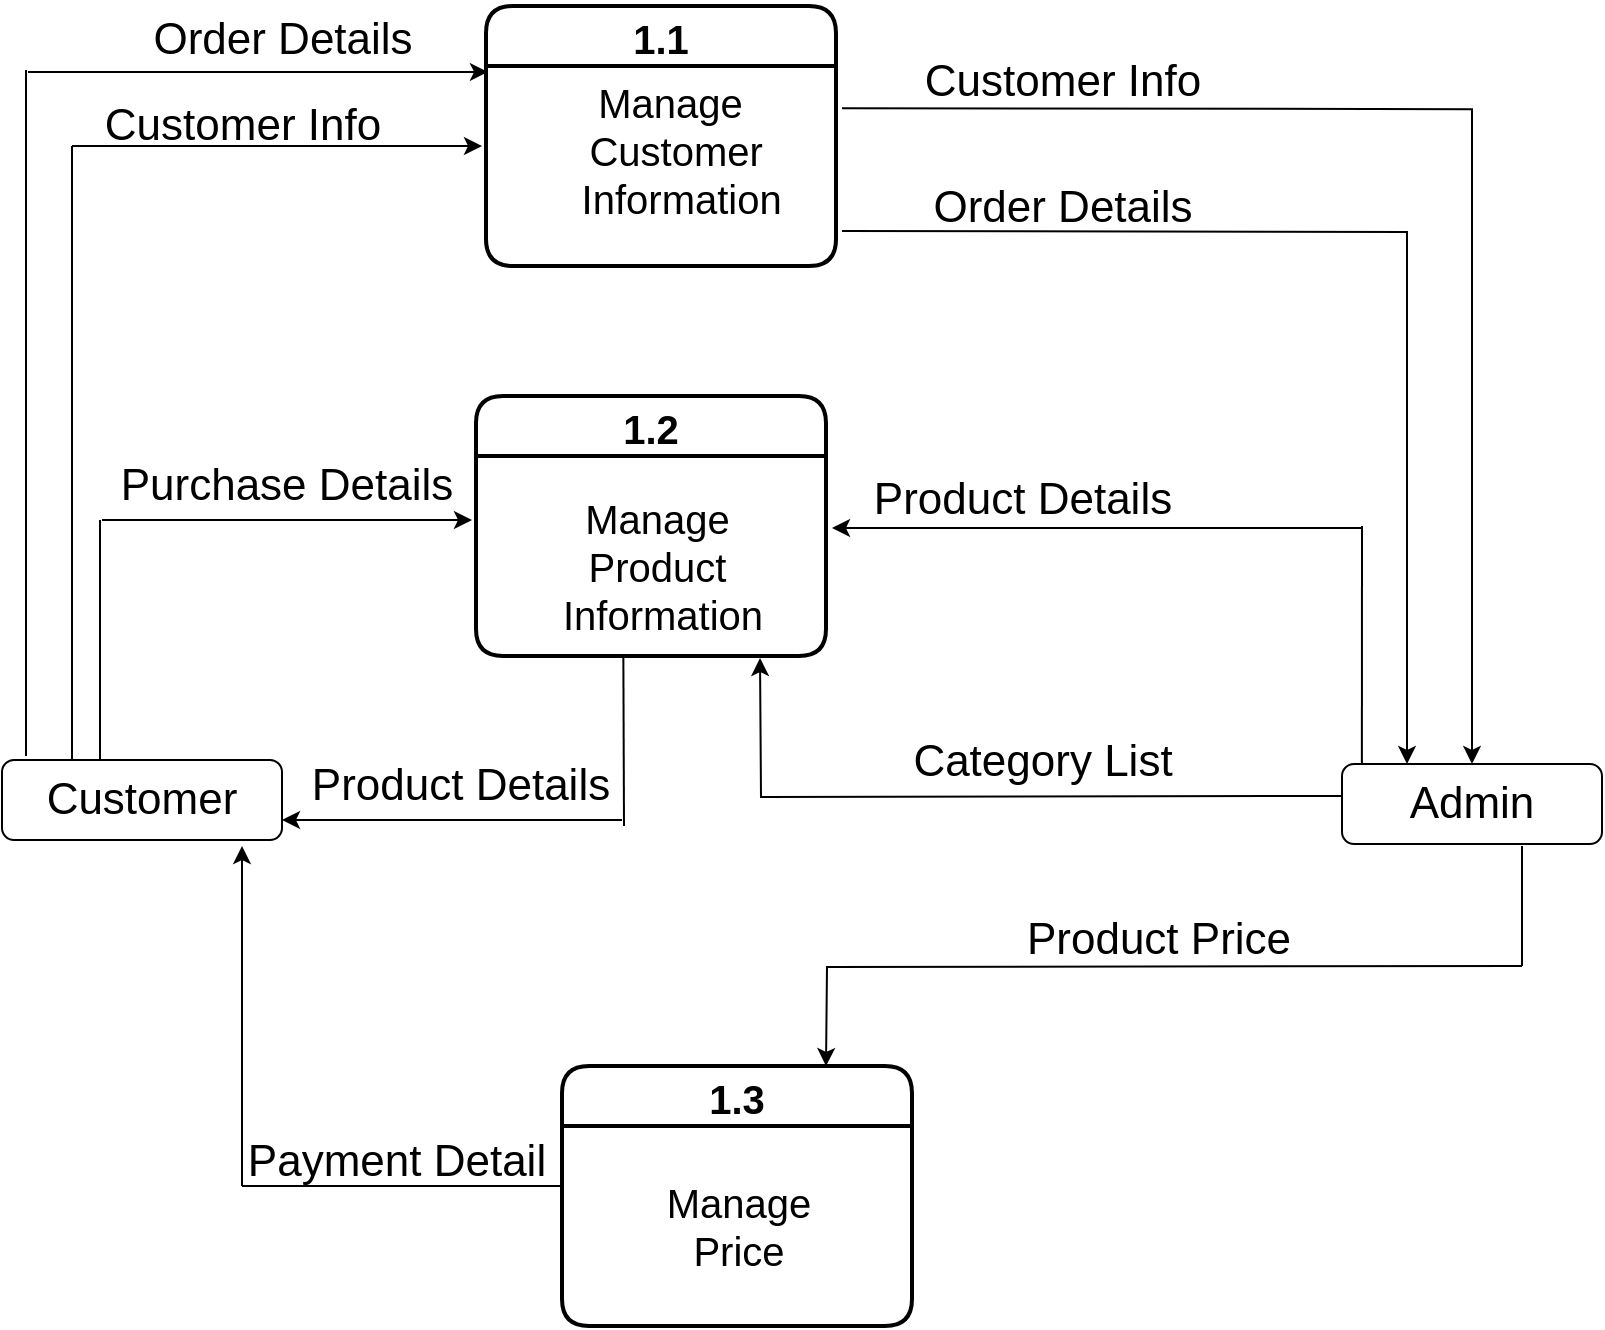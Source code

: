 <mxfile version="20.2.3" type="device"><diagram id="Fj1EJ58r4MOdtGKv53_K" name="Page-1"><mxGraphModel dx="1038" dy="489" grid="1" gridSize="10" guides="1" tooltips="1" connect="1" arrows="1" fold="1" page="1" pageScale="1" pageWidth="850" pageHeight="1100" math="0" shadow="0"><root><mxCell id="0"/><mxCell id="1" parent="0"/><mxCell id="CTztz54GVk0BuZroyiYz-2" value="&lt;font style=&quot;font-size: 22px;&quot;&gt;Customer&lt;/font&gt;" style="rounded=1;whiteSpace=wrap;html=1;" parent="1" vertex="1"><mxGeometry x="20" y="677" width="140" height="40" as="geometry"/></mxCell><mxCell id="sKguJkPbyLUtM67C4nsq-4" style="edgeStyle=orthogonalEdgeStyle;rounded=0;orthogonalLoop=1;jettySize=auto;html=1;entryX=0.75;entryY=0;entryDx=0;entryDy=0;" parent="1" edge="1"><mxGeometry relative="1" as="geometry"><mxPoint x="780" y="780" as="sourcePoint"/><mxPoint x="432" y="830" as="targetPoint"/></mxGeometry></mxCell><mxCell id="sKguJkPbyLUtM67C4nsq-13" style="edgeStyle=orthogonalEdgeStyle;rounded=0;orthogonalLoop=1;jettySize=auto;html=1;" parent="1" edge="1"><mxGeometry relative="1" as="geometry"><mxPoint x="399" y="626" as="targetPoint"/><mxPoint x="690" y="695" as="sourcePoint"/></mxGeometry></mxCell><mxCell id="CTztz54GVk0BuZroyiYz-3" value="&lt;font style=&quot;font-size: 22px;&quot;&gt;Admin&lt;/font&gt;" style="rounded=1;whiteSpace=wrap;html=1;" parent="1" vertex="1"><mxGeometry x="690" y="679" width="130" height="40" as="geometry"/></mxCell><mxCell id="CTztz54GVk0BuZroyiYz-9" style="edgeStyle=orthogonalEdgeStyle;rounded=0;orthogonalLoop=1;jettySize=auto;html=1;entryX=0.5;entryY=0;entryDx=0;entryDy=0;fontSize=20;" parent="1" target="CTztz54GVk0BuZroyiYz-3" edge="1"><mxGeometry relative="1" as="geometry"><mxPoint x="440" y="351.077" as="sourcePoint"/><mxPoint x="750" y="665" as="targetPoint"/></mxGeometry></mxCell><mxCell id="CTztz54GVk0BuZroyiYz-10" style="edgeStyle=orthogonalEdgeStyle;rounded=0;orthogonalLoop=1;jettySize=auto;html=1;exitX=1;exitY=0.75;exitDx=0;exitDy=0;entryX=0.25;entryY=0;entryDx=0;entryDy=0;fontSize=20;" parent="1" target="CTztz54GVk0BuZroyiYz-3" edge="1"><mxGeometry relative="1" as="geometry"><mxPoint x="440" y="412.5" as="sourcePoint"/></mxGeometry></mxCell><mxCell id="CTztz54GVk0BuZroyiYz-13" value="Manage&amp;nbsp;&lt;br&gt;Product&amp;nbsp;&lt;br&gt;Information" style="text;html=1;align=center;verticalAlign=middle;resizable=0;points=[];autosize=1;strokeColor=none;fillColor=none;fontSize=20;" parent="1" vertex="1"><mxGeometry x="290" y="535" width="120" height="90" as="geometry"/></mxCell><mxCell id="CTztz54GVk0BuZroyiYz-21" value="Manage&lt;br&gt;Price" style="text;html=1;align=center;verticalAlign=middle;resizable=0;points=[];autosize=1;strokeColor=none;fillColor=none;fontSize=20;" parent="1" vertex="1"><mxGeometry x="338" y="880" width="100" height="60" as="geometry"/></mxCell><mxCell id="sKguJkPbyLUtM67C4nsq-2" value="" style="endArrow=none;html=1;rounded=0;entryX=0.339;entryY=1.056;entryDx=0;entryDy=0;entryPerimeter=0;" parent="1" edge="1"><mxGeometry width="50" height="50" relative="1" as="geometry"><mxPoint x="331" y="710" as="sourcePoint"/><mxPoint x="330.68" y="626.04" as="targetPoint"/></mxGeometry></mxCell><mxCell id="sKguJkPbyLUtM67C4nsq-3" value="" style="endArrow=classic;html=1;rounded=0;entryX=1;entryY=0.75;entryDx=0;entryDy=0;" parent="1" target="CTztz54GVk0BuZroyiYz-2" edge="1"><mxGeometry width="50" height="50" relative="1" as="geometry"><mxPoint x="330" y="707" as="sourcePoint"/><mxPoint x="200" y="720" as="targetPoint"/></mxGeometry></mxCell><mxCell id="sKguJkPbyLUtM67C4nsq-10" value="" style="endArrow=none;html=1;rounded=0;" parent="1" edge="1"><mxGeometry width="50" height="50" relative="1" as="geometry"><mxPoint x="69" y="677" as="sourcePoint"/><mxPoint x="69" y="557" as="targetPoint"/></mxGeometry></mxCell><mxCell id="sKguJkPbyLUtM67C4nsq-11" value="" style="endArrow=classic;html=1;rounded=0;entryX=0;entryY=0.5;entryDx=0;entryDy=0;" parent="1" edge="1"><mxGeometry width="50" height="50" relative="1" as="geometry"><mxPoint x="70" y="557" as="sourcePoint"/><mxPoint x="255" y="557" as="targetPoint"/></mxGeometry></mxCell><mxCell id="sKguJkPbyLUtM67C4nsq-14" value="" style="endArrow=none;html=1;rounded=0;exitX=0.138;exitY=-0.058;exitDx=0;exitDy=0;exitPerimeter=0;" parent="1" edge="1"><mxGeometry width="50" height="50" relative="1" as="geometry"><mxPoint x="699.94" y="678.68" as="sourcePoint"/><mxPoint x="700" y="560" as="targetPoint"/></mxGeometry></mxCell><mxCell id="sKguJkPbyLUtM67C4nsq-15" value="" style="endArrow=classic;html=1;rounded=0;entryX=1;entryY=0.5;entryDx=0;entryDy=0;" parent="1" edge="1"><mxGeometry width="50" height="50" relative="1" as="geometry"><mxPoint x="700" y="561" as="sourcePoint"/><mxPoint x="435" y="561" as="targetPoint"/></mxGeometry></mxCell><mxCell id="sKguJkPbyLUtM67C4nsq-18" value="&lt;font style=&quot;font-size: 22px;&quot;&gt;Category List&lt;/font&gt;" style="text;html=1;align=center;verticalAlign=middle;resizable=0;points=[];autosize=1;strokeColor=none;fillColor=none;" parent="1" vertex="1"><mxGeometry x="465" y="658" width="150" height="40" as="geometry"/></mxCell><mxCell id="sKguJkPbyLUtM67C4nsq-19" value="Product Details" style="text;html=1;align=center;verticalAlign=middle;resizable=0;points=[];autosize=1;strokeColor=none;fillColor=none;fontSize=22;" parent="1" vertex="1"><mxGeometry x="445" y="527" width="170" height="40" as="geometry"/></mxCell><mxCell id="sKguJkPbyLUtM67C4nsq-20" value="Order Details" style="text;html=1;align=center;verticalAlign=middle;resizable=0;points=[];autosize=1;strokeColor=none;fillColor=none;fontSize=22;" parent="1" vertex="1"><mxGeometry x="475" y="381" width="150" height="40" as="geometry"/></mxCell><mxCell id="sKguJkPbyLUtM67C4nsq-21" value="Customer Info" style="text;html=1;align=center;verticalAlign=middle;resizable=0;points=[];autosize=1;strokeColor=none;fillColor=none;fontSize=22;" parent="1" vertex="1"><mxGeometry x="470" y="318" width="160" height="40" as="geometry"/></mxCell><mxCell id="sKguJkPbyLUtM67C4nsq-22" value="Purchase Details" style="text;html=1;align=center;verticalAlign=middle;resizable=0;points=[];autosize=1;strokeColor=none;fillColor=none;fontSize=22;" parent="1" vertex="1"><mxGeometry x="67" y="520" width="190" height="40" as="geometry"/></mxCell><mxCell id="sKguJkPbyLUtM67C4nsq-24" value="Product Price" style="text;html=1;align=center;verticalAlign=middle;resizable=0;points=[];autosize=1;strokeColor=none;fillColor=none;fontSize=22;" parent="1" vertex="1"><mxGeometry x="518" y="747" width="160" height="40" as="geometry"/></mxCell><mxCell id="sKguJkPbyLUtM67C4nsq-25" value="" style="endArrow=none;html=1;rounded=0;fontSize=22;" parent="1" edge="1"><mxGeometry width="50" height="50" relative="1" as="geometry"><mxPoint x="780" y="780" as="sourcePoint"/><mxPoint x="780" y="720" as="targetPoint"/></mxGeometry></mxCell><mxCell id="sKguJkPbyLUtM67C4nsq-26" value="" style="endArrow=none;html=1;rounded=0;fontSize=22;" parent="1" edge="1"><mxGeometry width="50" height="50" relative="1" as="geometry"><mxPoint x="300" y="890" as="sourcePoint"/><mxPoint x="140" y="890" as="targetPoint"/></mxGeometry></mxCell><mxCell id="sKguJkPbyLUtM67C4nsq-28" value="" style="endArrow=none;html=1;rounded=0;fontSize=22;" parent="1" edge="1"><mxGeometry width="50" height="50" relative="1" as="geometry"><mxPoint x="140" y="760" as="sourcePoint"/><mxPoint x="140" y="890" as="targetPoint"/></mxGeometry></mxCell><mxCell id="sKguJkPbyLUtM67C4nsq-29" value="" style="endArrow=classic;html=1;rounded=0;fontSize=22;" parent="1" edge="1"><mxGeometry width="50" height="50" relative="1" as="geometry"><mxPoint x="140" y="760" as="sourcePoint"/><mxPoint x="140" y="720" as="targetPoint"/></mxGeometry></mxCell><mxCell id="sKguJkPbyLUtM67C4nsq-30" value="Payment Detail" style="text;html=1;align=center;verticalAlign=middle;resizable=0;points=[];autosize=1;strokeColor=none;fillColor=none;fontSize=22;" parent="1" vertex="1"><mxGeometry x="132" y="858" width="170" height="40" as="geometry"/></mxCell><mxCell id="sKguJkPbyLUtM67C4nsq-32" value="" style="endArrow=none;html=1;rounded=0;fontSize=22;exitX=0.25;exitY=0;exitDx=0;exitDy=0;" parent="1" source="CTztz54GVk0BuZroyiYz-2" edge="1"><mxGeometry width="50" height="50" relative="1" as="geometry"><mxPoint x="140" y="730" as="sourcePoint"/><mxPoint x="55" y="370" as="targetPoint"/></mxGeometry></mxCell><mxCell id="sKguJkPbyLUtM67C4nsq-33" value="" style="endArrow=none;html=1;rounded=0;fontSize=22;exitX=0.25;exitY=0;exitDx=0;exitDy=0;" parent="1" edge="1"><mxGeometry width="50" height="50" relative="1" as="geometry"><mxPoint x="32" y="675" as="sourcePoint"/><mxPoint x="32" y="332" as="targetPoint"/></mxGeometry></mxCell><mxCell id="sKguJkPbyLUtM67C4nsq-34" value="" style="endArrow=classic;html=1;rounded=0;fontSize=22;entryX=0.263;entryY=0.045;entryDx=0;entryDy=0;entryPerimeter=0;" parent="1" edge="1"><mxGeometry width="50" height="50" relative="1" as="geometry"><mxPoint x="33" y="333" as="sourcePoint"/><mxPoint x="262.97" y="332.95" as="targetPoint"/></mxGeometry></mxCell><mxCell id="sKguJkPbyLUtM67C4nsq-35" value="" style="endArrow=classic;html=1;rounded=0;fontSize=22;" parent="1" edge="1"><mxGeometry width="50" height="50" relative="1" as="geometry"><mxPoint x="55" y="370" as="sourcePoint"/><mxPoint x="260" y="370" as="targetPoint"/></mxGeometry></mxCell><mxCell id="sKguJkPbyLUtM67C4nsq-36" value="Order Details" style="text;html=1;align=center;verticalAlign=middle;resizable=0;points=[];autosize=1;strokeColor=none;fillColor=none;fontSize=22;" parent="1" vertex="1"><mxGeometry x="85" y="297" width="150" height="40" as="geometry"/></mxCell><mxCell id="sKguJkPbyLUtM67C4nsq-37" value="Customer Info" style="text;html=1;align=center;verticalAlign=middle;resizable=0;points=[];autosize=1;strokeColor=none;fillColor=none;fontSize=22;" parent="1" vertex="1"><mxGeometry x="60" y="340" width="160" height="40" as="geometry"/></mxCell><mxCell id="2gHZLXe6Fk_aOyP230KB-1" value="&lt;font style=&quot;font-size: 22px;&quot;&gt;Product Details&lt;/font&gt;" style="text;html=1;align=center;verticalAlign=middle;resizable=0;points=[];autosize=1;strokeColor=none;fillColor=none;" parent="1" vertex="1"><mxGeometry x="164" y="670" width="170" height="40" as="geometry"/></mxCell><mxCell id="vUVNgLQUKAzq_i4NgDbC-2" value="1.1" style="swimlane;childLayout=stackLayout;horizontal=1;startSize=30;horizontalStack=0;rounded=1;fontSize=20;fontStyle=1;strokeWidth=2;resizeParent=0;resizeLast=1;shadow=0;dashed=0;align=center;" vertex="1" parent="1"><mxGeometry x="262" y="300" width="175" height="130" as="geometry"/></mxCell><mxCell id="vUVNgLQUKAzq_i4NgDbC-3" value="  Manage  &#10;  Customer&#10;   Information" style="align=center;strokeColor=none;fillColor=none;spacingLeft=4;fontSize=20;verticalAlign=top;resizable=0;rotatable=0;part=1;" vertex="1" parent="vUVNgLQUKAzq_i4NgDbC-2"><mxGeometry y="30" width="175" height="100" as="geometry"/></mxCell><mxCell id="vUVNgLQUKAzq_i4NgDbC-5" value="1.2" style="swimlane;childLayout=stackLayout;horizontal=1;startSize=30;horizontalStack=0;rounded=1;fontSize=20;fontStyle=1;strokeWidth=2;resizeParent=0;resizeLast=1;shadow=0;dashed=0;align=center;" vertex="1" parent="1"><mxGeometry x="257" y="495" width="175" height="130" as="geometry"/></mxCell><mxCell id="vUVNgLQUKAzq_i4NgDbC-8" value="1.3" style="swimlane;childLayout=stackLayout;horizontal=1;startSize=30;horizontalStack=0;rounded=1;fontSize=20;fontStyle=1;strokeWidth=2;resizeParent=0;resizeLast=1;shadow=0;dashed=0;align=center;" vertex="1" parent="1"><mxGeometry x="300" y="830" width="175" height="130" as="geometry"/></mxCell></root></mxGraphModel></diagram></mxfile>
